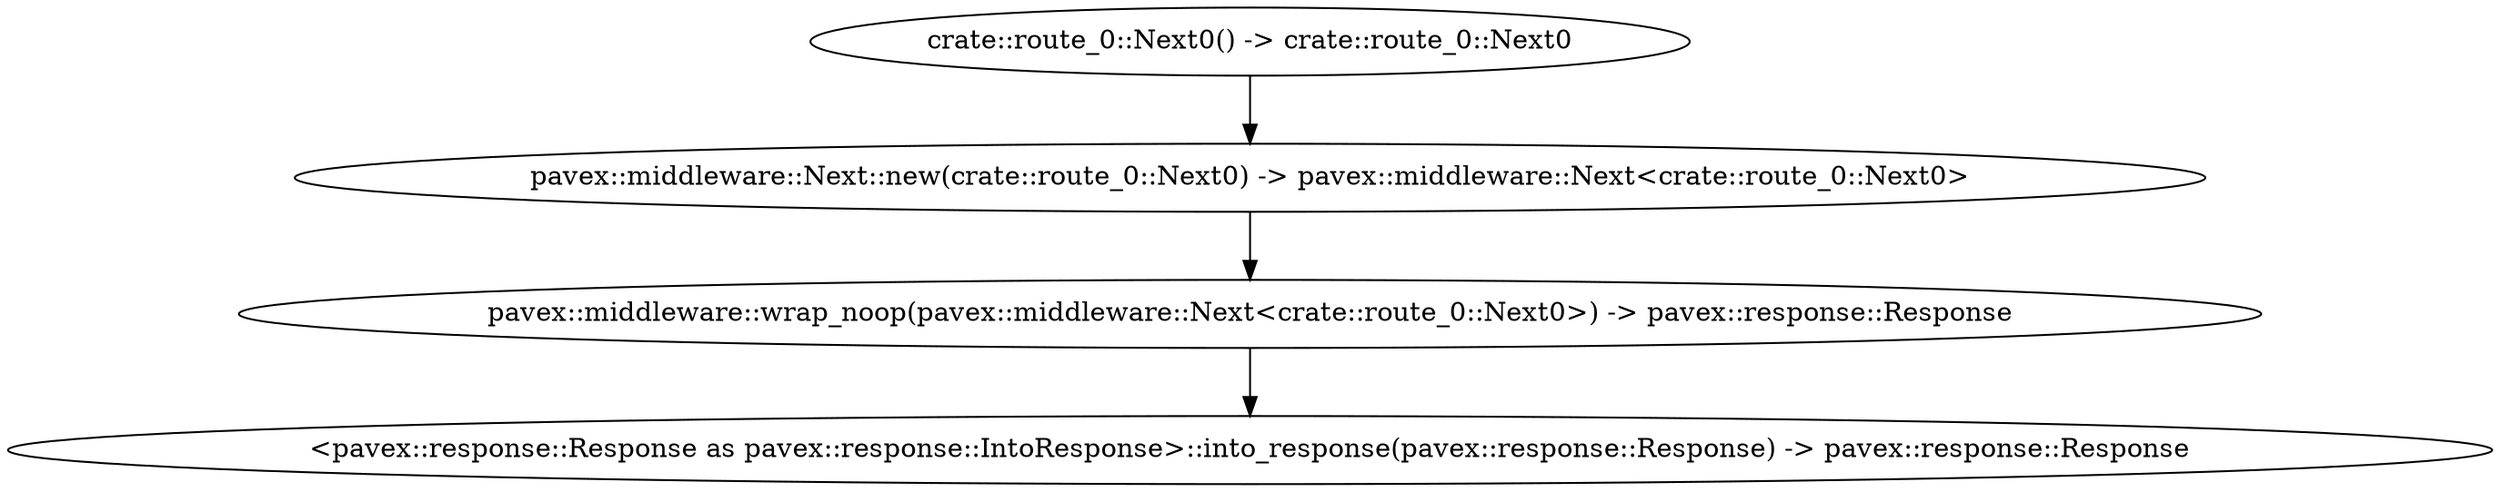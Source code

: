 digraph "GET / - 0" {
    0 [ label = "pavex::middleware::wrap_noop(pavex::middleware::Next<crate::route_0::Next0>) -> pavex::response::Response"]
    1 [ label = "pavex::middleware::Next::new(crate::route_0::Next0) -> pavex::middleware::Next<crate::route_0::Next0>"]
    2 [ label = "crate::route_0::Next0() -> crate::route_0::Next0"]
    3 [ label = "<pavex::response::Response as pavex::response::IntoResponse>::into_response(pavex::response::Response) -> pavex::response::Response"]
    1 -> 0 [ ]
    2 -> 1 [ ]
    0 -> 3 [ ]
}

digraph "GET / - 1" {
    0 [ label = "app::handler(app::A, app::C, app::D, app::E, app::F) -> pavex::response::Response"]
    1 [ label = "<app::A as app::MyTrait>::a_method_that_returns_self() -> app::A"]
    2 [ label = "<app::B as app::AnotherTrait>::a_method_that_consumes_self(app::B) -> app::C"]
    3 [ label = "<app::A as app::MyTrait>::a_method_with_a_generic::<std::string::String>(&app::A) -> app::D"]
    4 [ label = "<app::C as app::GenericTrait::<std::string::String>>::a_method(&app::C) -> app::E"]
    5 [ label = "<app::F as core::default::Default>::default() -> app::F"]
    6 [ label = "<app::A as app::MyTrait>::a_method_that_borrows_self(&app::A) -> app::B"]
    7 [ label = "<pavex::response::Response as pavex::response::IntoResponse>::into_response(pavex::response::Response) -> pavex::response::Response"]
    5 -> 0 [ ]
    4 -> 0 [ ]
    2 -> 4 [ label = "&"]
    6 -> 2 [ ]
    1 -> 6 [ label = "&"]
    3 -> 0 [ ]
    1 -> 3 [ label = "&"]
    2 -> 0 [ ]
    1 -> 0 [ ]
    0 -> 7 [ ]
}

digraph "* / - 0" {
    0 [ label = "pavex::middleware::wrap_noop(pavex::middleware::Next<crate::route_1::Next0<'a>>) -> pavex::response::Response"]
    1 [ label = "pavex::middleware::Next::new(crate::route_1::Next0<'a>) -> pavex::middleware::Next<crate::route_1::Next0<'a>>"]
    2 [ label = "crate::route_1::Next0(&'a pavex::router::AllowedMethods) -> crate::route_1::Next0<'a>"]
    4 [ label = "<pavex::response::Response as pavex::response::IntoResponse>::into_response(pavex::response::Response) -> pavex::response::Response"]
    5 [ label = "&pavex::router::AllowedMethods"]
    1 -> 0 [ ]
    2 -> 1 [ ]
    0 -> 4 [ ]
    5 -> 2 [ ]
}

digraph "* / - 1" {
    0 [ label = "pavex::router::default_fallback(&pavex::router::AllowedMethods) -> pavex::response::Response"]
    2 [ label = "<pavex::response::Response as pavex::response::IntoResponse>::into_response(pavex::response::Response) -> pavex::response::Response"]
    3 [ label = "&pavex::router::AllowedMethods"]
    0 -> 2 [ ]
    3 -> 0 [ ]
}

digraph app_state {
    0 [ label = "crate::ApplicationState() -> crate::ApplicationState"]
}